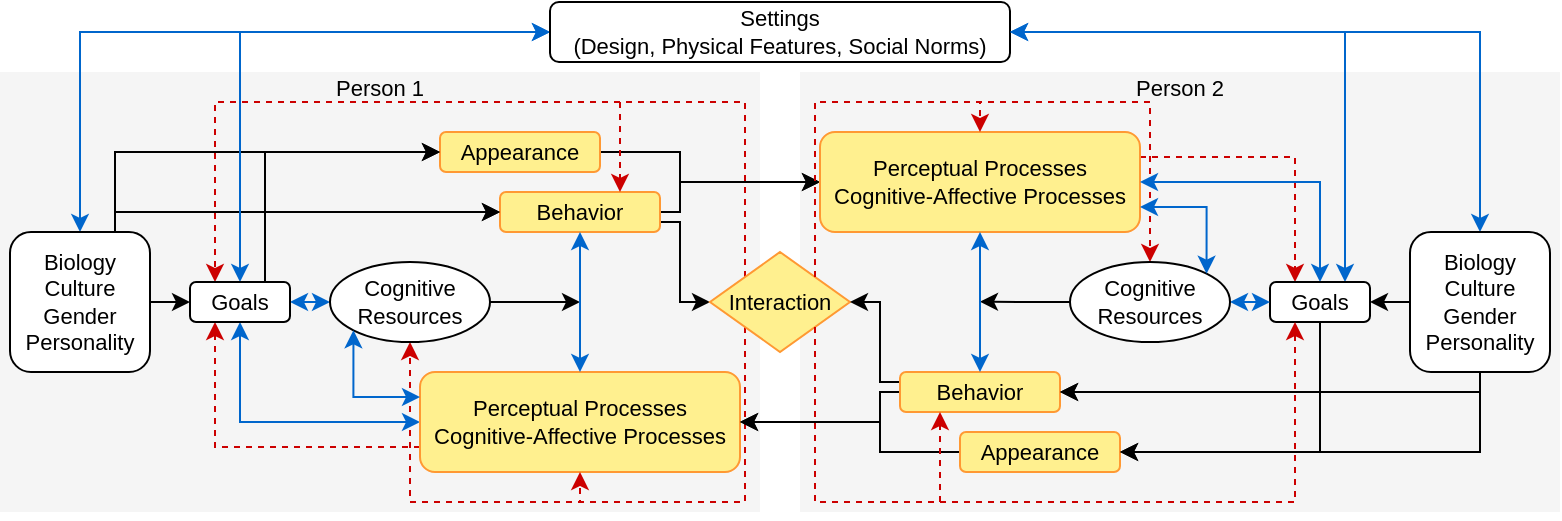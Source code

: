 <mxfile version="19.0.3" type="device"><diagram id="a6X-rl45QJ9R6NUDrRio" name="Page-1"><mxGraphModel dx="981" dy="597" grid="1" gridSize="5" guides="1" tooltips="1" connect="1" arrows="1" fold="1" page="1" pageScale="1" pageWidth="850" pageHeight="1100" background="none" math="0" shadow="0"><root><mxCell id="0"/><mxCell id="1" parent="0"/><mxCell id="cc__4Yp0AOjq2kaS9F5L-81" value="" style="rounded=0;whiteSpace=wrap;html=1;strokeColor=none;fillColor=#f5f5f5;fontColor=#333333;" vertex="1" parent="1"><mxGeometry x="420" y="55" width="380" height="220" as="geometry"/></mxCell><mxCell id="cc__4Yp0AOjq2kaS9F5L-80" value="" style="rounded=0;whiteSpace=wrap;html=1;strokeColor=none;fillColor=#f5f5f5;fontColor=#333333;" vertex="1" parent="1"><mxGeometry x="20" y="55" width="380" height="220" as="geometry"/></mxCell><mxCell id="cc__4Yp0AOjq2kaS9F5L-73" style="edgeStyle=orthogonalEdgeStyle;rounded=0;orthogonalLoop=1;jettySize=auto;html=1;exitX=1;exitY=0;exitDx=0;exitDy=0;entryX=0.5;entryY=0;entryDx=0;entryDy=0;dashed=1;startArrow=none;startFill=0;strokeColor=#CC0000;fontSize=11;" edge="1" parent="1" source="cc__4Yp0AOjq2kaS9F5L-16" target="cc__4Yp0AOjq2kaS9F5L-49"><mxGeometry relative="1" as="geometry"><Array as="points"><mxPoint x="428" y="70"/><mxPoint x="595" y="70"/></Array><mxPoint x="432.5" y="162.5" as="sourcePoint"/><mxPoint x="515" y="90" as="targetPoint"/></mxGeometry></mxCell><mxCell id="cc__4Yp0AOjq2kaS9F5L-52" style="edgeStyle=orthogonalEdgeStyle;rounded=0;orthogonalLoop=1;jettySize=auto;html=1;dashed=1;startArrow=none;startFill=0;strokeColor=#CC0000;entryX=0.5;entryY=1;entryDx=0;entryDy=0;exitX=0;exitY=1;exitDx=0;exitDy=0;fontSize=11;" edge="1" parent="1" source="cc__4Yp0AOjq2kaS9F5L-16" target="cc__4Yp0AOjq2kaS9F5L-34"><mxGeometry relative="1" as="geometry"><Array as="points"><mxPoint x="392" y="270"/><mxPoint x="225" y="270"/></Array><mxPoint x="425" y="335" as="sourcePoint"/><mxPoint x="205" y="325" as="targetPoint"/></mxGeometry></mxCell><mxCell id="cc__4Yp0AOjq2kaS9F5L-57" style="edgeStyle=orthogonalEdgeStyle;rounded=0;orthogonalLoop=1;jettySize=auto;html=1;exitX=1;exitY=0.5;exitDx=0;exitDy=0;entryX=0;entryY=0.5;entryDx=0;entryDy=0;fontSize=11;" edge="1" parent="1" source="cc__4Yp0AOjq2kaS9F5L-3" target="cc__4Yp0AOjq2kaS9F5L-22"><mxGeometry relative="1" as="geometry"><Array as="points"><mxPoint x="360" y="95"/><mxPoint x="360" y="110"/></Array></mxGeometry></mxCell><mxCell id="cc__4Yp0AOjq2kaS9F5L-3" value="Appearance" style="rounded=1;whiteSpace=wrap;html=1;strokeColor=#FF9933;fillColor=#FFF08F;fontSize=11;" vertex="1" parent="1"><mxGeometry x="240" y="85" width="80" height="20" as="geometry"/></mxCell><mxCell id="cc__4Yp0AOjq2kaS9F5L-4" style="edgeStyle=orthogonalEdgeStyle;rounded=0;orthogonalLoop=1;jettySize=auto;html=1;exitX=1;exitY=0.75;exitDx=0;exitDy=0;entryX=0;entryY=0.5;entryDx=0;entryDy=0;fontSize=11;" edge="1" parent="1" source="cc__4Yp0AOjq2kaS9F5L-5" target="cc__4Yp0AOjq2kaS9F5L-16"><mxGeometry relative="1" as="geometry"><Array as="points"><mxPoint x="360" y="130"/><mxPoint x="360" y="170"/></Array></mxGeometry></mxCell><mxCell id="cc__4Yp0AOjq2kaS9F5L-55" style="edgeStyle=orthogonalEdgeStyle;rounded=0;orthogonalLoop=1;jettySize=auto;html=1;exitX=1;exitY=0.5;exitDx=0;exitDy=0;entryX=0;entryY=0.5;entryDx=0;entryDy=0;fontSize=11;" edge="1" parent="1" source="cc__4Yp0AOjq2kaS9F5L-5" target="cc__4Yp0AOjq2kaS9F5L-22"><mxGeometry relative="1" as="geometry"><Array as="points"><mxPoint x="360" y="125"/><mxPoint x="360" y="110"/></Array></mxGeometry></mxCell><mxCell id="cc__4Yp0AOjq2kaS9F5L-5" value="Behavior" style="rounded=1;whiteSpace=wrap;html=1;strokeColor=#FF9933;fillColor=#FFF08F;fontSize=11;" vertex="1" parent="1"><mxGeometry x="270" y="115" width="80" height="20" as="geometry"/></mxCell><mxCell id="cc__4Yp0AOjq2kaS9F5L-6" style="edgeStyle=orthogonalEdgeStyle;rounded=0;orthogonalLoop=1;jettySize=auto;html=1;exitX=0;exitY=0.5;exitDx=0;exitDy=0;entryX=0.5;entryY=1;entryDx=0;entryDy=0;startArrow=classic;startFill=1;strokeColor=#0066CC;fontSize=11;" edge="1" parent="1" source="cc__4Yp0AOjq2kaS9F5L-8" target="cc__4Yp0AOjq2kaS9F5L-32"><mxGeometry relative="1" as="geometry"/></mxCell><mxCell id="cc__4Yp0AOjq2kaS9F5L-7" style="edgeStyle=orthogonalEdgeStyle;rounded=0;orthogonalLoop=1;jettySize=auto;html=1;exitX=0;exitY=0.75;exitDx=0;exitDy=0;entryX=0.25;entryY=1;entryDx=0;entryDy=0;dashed=1;startArrow=none;startFill=0;strokeColor=#CC0000;fontSize=11;" edge="1" parent="1" source="cc__4Yp0AOjq2kaS9F5L-8" target="cc__4Yp0AOjq2kaS9F5L-32"><mxGeometry relative="1" as="geometry"/></mxCell><mxCell id="cc__4Yp0AOjq2kaS9F5L-8" value="&lt;div style=&quot;font-size: 11px;&quot;&gt;&lt;div style=&quot;font-size: 11px;&quot;&gt;&lt;span style=&quot;background-color: initial; font-size: 11px;&quot;&gt;Perceptual Processes&lt;/span&gt;&lt;/div&gt;&lt;div style=&quot;font-size: 11px;&quot;&gt;&lt;span style=&quot;background-color: initial; font-size: 11px;&quot;&gt;Cognitive-Affective Processes&lt;/span&gt;&lt;/div&gt;&lt;/div&gt;" style="rounded=1;whiteSpace=wrap;html=1;strokeColor=#FF9933;fillColor=#FFF08F;fontSize=11;" vertex="1" parent="1"><mxGeometry x="230" y="205" width="160" height="50" as="geometry"/></mxCell><mxCell id="cc__4Yp0AOjq2kaS9F5L-9" style="edgeStyle=orthogonalEdgeStyle;rounded=0;orthogonalLoop=1;jettySize=auto;html=1;exitX=0;exitY=0;exitDx=0;exitDy=0;entryX=0.75;entryY=0;entryDx=0;entryDy=0;startArrow=none;startFill=0;strokeColor=#CC0000;dashed=1;fontSize=11;" edge="1" parent="1" source="cc__4Yp0AOjq2kaS9F5L-16" target="cc__4Yp0AOjq2kaS9F5L-5"><mxGeometry relative="1" as="geometry"><Array as="points"><mxPoint x="392" y="70"/><mxPoint x="330" y="70"/></Array></mxGeometry></mxCell><mxCell id="cc__4Yp0AOjq2kaS9F5L-10" style="edgeStyle=orthogonalEdgeStyle;rounded=0;orthogonalLoop=1;jettySize=auto;html=1;exitX=0;exitY=0;exitDx=0;exitDy=0;dashed=1;startArrow=none;startFill=0;strokeColor=#CC0000;entryX=0.25;entryY=0;entryDx=0;entryDy=0;fontSize=11;" edge="1" parent="1" source="cc__4Yp0AOjq2kaS9F5L-16" target="cc__4Yp0AOjq2kaS9F5L-32"><mxGeometry relative="1" as="geometry"><Array as="points"><mxPoint x="392" y="70"/><mxPoint x="128" y="70"/></Array><mxPoint x="185" y="35" as="targetPoint"/></mxGeometry></mxCell><mxCell id="cc__4Yp0AOjq2kaS9F5L-11" style="edgeStyle=orthogonalEdgeStyle;rounded=0;orthogonalLoop=1;jettySize=auto;html=1;exitX=0;exitY=1;exitDx=0;exitDy=0;entryX=0.5;entryY=1;entryDx=0;entryDy=0;dashed=1;startArrow=none;startFill=0;strokeColor=#CC0000;fontSize=11;" edge="1" parent="1" source="cc__4Yp0AOjq2kaS9F5L-16" target="cc__4Yp0AOjq2kaS9F5L-8"><mxGeometry relative="1" as="geometry"><Array as="points"><mxPoint x="392" y="270"/><mxPoint x="310" y="270"/></Array><mxPoint x="400" y="195" as="sourcePoint"/></mxGeometry></mxCell><mxCell id="cc__4Yp0AOjq2kaS9F5L-16" value="Interaction" style="rhombus;whiteSpace=wrap;html=1;strokeColor=#FF9933;fillColor=#FFF08F;fontSize=11;" vertex="1" parent="1"><mxGeometry x="375" y="145" width="70" height="50" as="geometry"/></mxCell><mxCell id="cc__4Yp0AOjq2kaS9F5L-60" style="edgeStyle=orthogonalEdgeStyle;rounded=0;orthogonalLoop=1;jettySize=auto;html=1;exitX=0;exitY=0.5;exitDx=0;exitDy=0;entryX=1;entryY=0.5;entryDx=0;entryDy=0;fontSize=11;" edge="1" parent="1" source="cc__4Yp0AOjq2kaS9F5L-17" target="cc__4Yp0AOjq2kaS9F5L-8"><mxGeometry relative="1" as="geometry"><Array as="points"><mxPoint x="460" y="245"/><mxPoint x="460" y="230"/></Array></mxGeometry></mxCell><mxCell id="cc__4Yp0AOjq2kaS9F5L-17" value="Appearance" style="rounded=1;whiteSpace=wrap;html=1;strokeColor=#FF9933;fillColor=#FFF08F;fontSize=11;" vertex="1" parent="1"><mxGeometry x="500" y="235" width="80" height="20" as="geometry"/></mxCell><mxCell id="cc__4Yp0AOjq2kaS9F5L-18" style="edgeStyle=orthogonalEdgeStyle;rounded=0;orthogonalLoop=1;jettySize=auto;html=1;entryX=1;entryY=0.5;entryDx=0;entryDy=0;exitX=0;exitY=0.25;exitDx=0;exitDy=0;fontSize=11;" edge="1" parent="1" source="cc__4Yp0AOjq2kaS9F5L-19" target="cc__4Yp0AOjq2kaS9F5L-16"><mxGeometry relative="1" as="geometry"><Array as="points"><mxPoint x="460" y="210"/><mxPoint x="460" y="170"/></Array><mxPoint x="455" y="345" as="sourcePoint"/></mxGeometry></mxCell><mxCell id="cc__4Yp0AOjq2kaS9F5L-58" style="edgeStyle=orthogonalEdgeStyle;rounded=0;orthogonalLoop=1;jettySize=auto;html=1;exitX=0;exitY=0.5;exitDx=0;exitDy=0;entryX=1;entryY=0.5;entryDx=0;entryDy=0;fontSize=11;" edge="1" parent="1" source="cc__4Yp0AOjq2kaS9F5L-19" target="cc__4Yp0AOjq2kaS9F5L-8"><mxGeometry relative="1" as="geometry"><Array as="points"><mxPoint x="460" y="215"/><mxPoint x="460" y="230"/></Array></mxGeometry></mxCell><mxCell id="cc__4Yp0AOjq2kaS9F5L-19" value="Behavior" style="rounded=1;whiteSpace=wrap;html=1;strokeColor=#FF9933;fillColor=#FFF08F;fontSize=11;" vertex="1" parent="1"><mxGeometry x="470" y="205" width="80" height="20" as="geometry"/></mxCell><mxCell id="cc__4Yp0AOjq2kaS9F5L-21" style="edgeStyle=orthogonalEdgeStyle;rounded=0;orthogonalLoop=1;jettySize=auto;html=1;exitX=1;exitY=0.25;exitDx=0;exitDy=0;entryX=0.25;entryY=0;entryDx=0;entryDy=0;dashed=1;startArrow=none;startFill=0;strokeColor=#CC0000;fontSize=11;" edge="1" parent="1" source="cc__4Yp0AOjq2kaS9F5L-22" target="cc__4Yp0AOjq2kaS9F5L-46"><mxGeometry relative="1" as="geometry"/></mxCell><mxCell id="cc__4Yp0AOjq2kaS9F5L-22" value="&lt;div style=&quot;font-size: 11px;&quot;&gt;&lt;span style=&quot;background-color: initial; font-size: 11px;&quot;&gt;Perceptual Processes&lt;/span&gt;&lt;/div&gt;&lt;div style=&quot;font-size: 11px;&quot;&gt;&lt;span style=&quot;background-color: initial; font-size: 11px;&quot;&gt;Cognitive-Affective Processes&lt;/span&gt;&lt;br style=&quot;font-size: 11px;&quot;&gt;&lt;/div&gt;" style="rounded=1;whiteSpace=wrap;html=1;strokeColor=#FF9933;fillColor=#FFF08F;fontSize=11;" vertex="1" parent="1"><mxGeometry x="430" y="85" width="160" height="50" as="geometry"/></mxCell><mxCell id="cc__4Yp0AOjq2kaS9F5L-23" style="edgeStyle=orthogonalEdgeStyle;rounded=0;orthogonalLoop=1;jettySize=auto;html=1;exitX=1;exitY=0.5;exitDx=0;exitDy=0;entryX=0;entryY=0.5;entryDx=0;entryDy=0;fontSize=11;" edge="1" parent="1" source="cc__4Yp0AOjq2kaS9F5L-27" target="cc__4Yp0AOjq2kaS9F5L-32"><mxGeometry relative="1" as="geometry"/></mxCell><mxCell id="cc__4Yp0AOjq2kaS9F5L-24" style="edgeStyle=orthogonalEdgeStyle;rounded=0;orthogonalLoop=1;jettySize=auto;html=1;exitX=0.5;exitY=0;exitDx=0;exitDy=0;entryX=0;entryY=0.5;entryDx=0;entryDy=0;startArrow=classic;startFill=1;strokeColor=#0066CC;fontSize=11;" edge="1" parent="1" source="cc__4Yp0AOjq2kaS9F5L-27" target="cc__4Yp0AOjq2kaS9F5L-33"><mxGeometry relative="1" as="geometry"/></mxCell><mxCell id="cc__4Yp0AOjq2kaS9F5L-25" style="edgeStyle=orthogonalEdgeStyle;rounded=0;orthogonalLoop=1;jettySize=auto;html=1;exitX=0.75;exitY=0;exitDx=0;exitDy=0;entryX=0;entryY=0.5;entryDx=0;entryDy=0;fontSize=11;" edge="1" parent="1" source="cc__4Yp0AOjq2kaS9F5L-27" target="cc__4Yp0AOjq2kaS9F5L-5"><mxGeometry relative="1" as="geometry"><Array as="points"><mxPoint x="78" y="125"/></Array></mxGeometry></mxCell><mxCell id="cc__4Yp0AOjq2kaS9F5L-26" style="edgeStyle=orthogonalEdgeStyle;rounded=0;orthogonalLoop=1;jettySize=auto;html=1;exitX=0.75;exitY=0;exitDx=0;exitDy=0;entryX=0;entryY=0.5;entryDx=0;entryDy=0;fontSize=11;" edge="1" parent="1" source="cc__4Yp0AOjq2kaS9F5L-27" target="cc__4Yp0AOjq2kaS9F5L-3"><mxGeometry relative="1" as="geometry"><Array as="points"><mxPoint x="78" y="95"/></Array></mxGeometry></mxCell><mxCell id="cc__4Yp0AOjq2kaS9F5L-27" value="&lt;div style=&quot;font-size: 11px;&quot;&gt;Biology&lt;/div&gt;&lt;div style=&quot;font-size: 11px;&quot;&gt;Culture&lt;/div&gt;&lt;div style=&quot;font-size: 11px;&quot;&gt;Gender&lt;/div&gt;&lt;div style=&quot;font-size: 11px;&quot;&gt;Personality&lt;br style=&quot;font-size: 11px;&quot;&gt;&lt;/div&gt;" style="rounded=1;whiteSpace=wrap;html=1;fontSize=11;" vertex="1" parent="1"><mxGeometry x="25" y="135" width="70" height="70" as="geometry"/></mxCell><mxCell id="cc__4Yp0AOjq2kaS9F5L-28" style="edgeStyle=orthogonalEdgeStyle;rounded=0;orthogonalLoop=1;jettySize=auto;html=1;exitX=0.75;exitY=0;exitDx=0;exitDy=0;entryX=0;entryY=0.5;entryDx=0;entryDy=0;fontSize=11;" edge="1" parent="1" source="cc__4Yp0AOjq2kaS9F5L-32" target="cc__4Yp0AOjq2kaS9F5L-3"><mxGeometry relative="1" as="geometry"/></mxCell><mxCell id="cc__4Yp0AOjq2kaS9F5L-29" style="edgeStyle=orthogonalEdgeStyle;rounded=0;orthogonalLoop=1;jettySize=auto;html=1;exitX=0.5;exitY=0;exitDx=0;exitDy=0;entryX=0;entryY=0.5;entryDx=0;entryDy=0;startArrow=classic;startFill=1;strokeColor=#0066CC;fontSize=11;" edge="1" parent="1" source="cc__4Yp0AOjq2kaS9F5L-32" target="cc__4Yp0AOjq2kaS9F5L-33"><mxGeometry relative="1" as="geometry"/></mxCell><mxCell id="cc__4Yp0AOjq2kaS9F5L-30" style="edgeStyle=orthogonalEdgeStyle;rounded=0;orthogonalLoop=1;jettySize=auto;html=1;exitX=1;exitY=0.5;exitDx=0;exitDy=0;entryX=0;entryY=0.5;entryDx=0;entryDy=0;startArrow=classic;startFill=1;strokeColor=#0066CC;fontSize=11;" edge="1" parent="1" source="cc__4Yp0AOjq2kaS9F5L-32" target="cc__4Yp0AOjq2kaS9F5L-34"><mxGeometry relative="1" as="geometry"/></mxCell><mxCell id="cc__4Yp0AOjq2kaS9F5L-31" style="edgeStyle=orthogonalEdgeStyle;rounded=0;orthogonalLoop=1;jettySize=auto;html=1;exitX=0.75;exitY=0;exitDx=0;exitDy=0;entryX=0;entryY=0.5;entryDx=0;entryDy=0;fontSize=11;" edge="1" parent="1" source="cc__4Yp0AOjq2kaS9F5L-32" target="cc__4Yp0AOjq2kaS9F5L-5"><mxGeometry relative="1" as="geometry"/></mxCell><mxCell id="cc__4Yp0AOjq2kaS9F5L-32" value="&lt;div style=&quot;font-size: 11px;&quot;&gt;Goals&lt;/div&gt;" style="rounded=1;whiteSpace=wrap;html=1;fontSize=11;" vertex="1" parent="1"><mxGeometry x="115" y="160" width="50" height="20" as="geometry"/></mxCell><mxCell id="cc__4Yp0AOjq2kaS9F5L-33" value="&lt;span style=&quot;font-size: 11px;&quot;&gt;&lt;span style=&quot;background-color: initial; font-size: 11px;&quot;&gt;Settings&lt;/span&gt;&lt;/span&gt;&lt;br style=&quot;font-size: 11px;&quot;&gt;&lt;div style=&quot;font-size: 11px;&quot;&gt;(Design, Physical Features, Social Norms)&lt;br style=&quot;font-size: 11px;&quot;&gt;&lt;/div&gt;" style="rounded=1;whiteSpace=wrap;html=1;fontSize=11;" vertex="1" parent="1"><mxGeometry x="295" y="20" width="230" height="30" as="geometry"/></mxCell><mxCell id="cc__4Yp0AOjq2kaS9F5L-64" style="edgeStyle=orthogonalEdgeStyle;rounded=0;orthogonalLoop=1;jettySize=auto;html=1;exitX=1;exitY=0.5;exitDx=0;exitDy=0;fontSize=11;" edge="1" parent="1" source="cc__4Yp0AOjq2kaS9F5L-34"><mxGeometry relative="1" as="geometry"><mxPoint x="310" y="170" as="targetPoint"/></mxGeometry></mxCell><mxCell id="cc__4Yp0AOjq2kaS9F5L-34" value="Cognitive Resources" style="ellipse;whiteSpace=wrap;html=1;fontSize=11;" vertex="1" parent="1"><mxGeometry x="185" y="150" width="80" height="40" as="geometry"/></mxCell><mxCell id="cc__4Yp0AOjq2kaS9F5L-39" style="edgeStyle=orthogonalEdgeStyle;rounded=0;orthogonalLoop=1;jettySize=auto;html=1;exitX=0.5;exitY=0;exitDx=0;exitDy=0;entryX=1;entryY=0.5;entryDx=0;entryDy=0;startArrow=classic;startFill=1;strokeColor=#0066CC;fontSize=11;" edge="1" parent="1" source="cc__4Yp0AOjq2kaS9F5L-41" target="cc__4Yp0AOjq2kaS9F5L-33"><mxGeometry relative="1" as="geometry"/></mxCell><mxCell id="cc__4Yp0AOjq2kaS9F5L-40" style="edgeStyle=orthogonalEdgeStyle;rounded=0;orthogonalLoop=1;jettySize=auto;html=1;exitX=0;exitY=0.5;exitDx=0;exitDy=0;entryX=1;entryY=0.5;entryDx=0;entryDy=0;fontSize=11;" edge="1" parent="1" source="cc__4Yp0AOjq2kaS9F5L-41" target="cc__4Yp0AOjq2kaS9F5L-46"><mxGeometry relative="1" as="geometry"/></mxCell><mxCell id="cc__4Yp0AOjq2kaS9F5L-76" style="edgeStyle=orthogonalEdgeStyle;rounded=0;orthogonalLoop=1;jettySize=auto;html=1;exitX=0.5;exitY=1;exitDx=0;exitDy=0;entryX=1;entryY=0.5;entryDx=0;entryDy=0;fontSize=11;" edge="1" parent="1" source="cc__4Yp0AOjq2kaS9F5L-41" target="cc__4Yp0AOjq2kaS9F5L-19"><mxGeometry relative="1" as="geometry"><Array as="points"><mxPoint x="760" y="215"/></Array></mxGeometry></mxCell><mxCell id="cc__4Yp0AOjq2kaS9F5L-77" style="edgeStyle=orthogonalEdgeStyle;rounded=0;orthogonalLoop=1;jettySize=auto;html=1;exitX=0.5;exitY=1;exitDx=0;exitDy=0;entryX=1;entryY=0.5;entryDx=0;entryDy=0;fontSize=11;" edge="1" parent="1" source="cc__4Yp0AOjq2kaS9F5L-41" target="cc__4Yp0AOjq2kaS9F5L-17"><mxGeometry relative="1" as="geometry"/></mxCell><mxCell id="cc__4Yp0AOjq2kaS9F5L-41" value="&lt;div style=&quot;font-size: 11px;&quot;&gt;Biology&lt;/div&gt;&lt;div style=&quot;font-size: 11px;&quot;&gt;Culture&lt;/div&gt;&lt;div style=&quot;font-size: 11px;&quot;&gt;Gender&lt;/div&gt;&lt;div style=&quot;font-size: 11px;&quot;&gt;Personality&lt;br style=&quot;font-size: 11px;&quot;&gt;&lt;/div&gt;" style="rounded=1;whiteSpace=wrap;html=1;fontSize=11;" vertex="1" parent="1"><mxGeometry x="725" y="135" width="70" height="70" as="geometry"/></mxCell><mxCell id="cc__4Yp0AOjq2kaS9F5L-44" style="edgeStyle=orthogonalEdgeStyle;rounded=0;orthogonalLoop=1;jettySize=auto;html=1;exitX=0.75;exitY=0;exitDx=0;exitDy=0;entryX=1;entryY=0.5;entryDx=0;entryDy=0;startArrow=classic;startFill=1;strokeColor=#0066CC;fontSize=11;" edge="1" parent="1" source="cc__4Yp0AOjq2kaS9F5L-46" target="cc__4Yp0AOjq2kaS9F5L-33"><mxGeometry relative="1" as="geometry"/></mxCell><mxCell id="cc__4Yp0AOjq2kaS9F5L-45" style="edgeStyle=orthogonalEdgeStyle;rounded=0;orthogonalLoop=1;jettySize=auto;html=1;exitX=0.5;exitY=0;exitDx=0;exitDy=0;entryX=1;entryY=0.5;entryDx=0;entryDy=0;startArrow=classic;startFill=1;strokeColor=#0066CC;fontSize=11;" edge="1" parent="1" source="cc__4Yp0AOjq2kaS9F5L-46" target="cc__4Yp0AOjq2kaS9F5L-22"><mxGeometry relative="1" as="geometry"/></mxCell><mxCell id="cc__4Yp0AOjq2kaS9F5L-74" style="edgeStyle=orthogonalEdgeStyle;rounded=0;orthogonalLoop=1;jettySize=auto;html=1;exitX=0.5;exitY=1;exitDx=0;exitDy=0;entryX=1;entryY=0.5;entryDx=0;entryDy=0;fontSize=11;" edge="1" parent="1" source="cc__4Yp0AOjq2kaS9F5L-46" target="cc__4Yp0AOjq2kaS9F5L-19"><mxGeometry relative="1" as="geometry"/></mxCell><mxCell id="cc__4Yp0AOjq2kaS9F5L-75" style="edgeStyle=orthogonalEdgeStyle;rounded=0;orthogonalLoop=1;jettySize=auto;html=1;exitX=0.5;exitY=1;exitDx=0;exitDy=0;entryX=1;entryY=0.5;entryDx=0;entryDy=0;fontSize=11;" edge="1" parent="1" source="cc__4Yp0AOjq2kaS9F5L-46" target="cc__4Yp0AOjq2kaS9F5L-17"><mxGeometry relative="1" as="geometry"/></mxCell><mxCell id="cc__4Yp0AOjq2kaS9F5L-46" value="&lt;div style=&quot;font-size: 11px;&quot;&gt;Goals&lt;/div&gt;" style="rounded=1;whiteSpace=wrap;html=1;fontSize=11;" vertex="1" parent="1"><mxGeometry x="655" y="160" width="50" height="20" as="geometry"/></mxCell><mxCell id="cc__4Yp0AOjq2kaS9F5L-48" style="edgeStyle=orthogonalEdgeStyle;rounded=0;orthogonalLoop=1;jettySize=auto;html=1;exitX=1;exitY=0.5;exitDx=0;exitDy=0;entryX=0;entryY=0.5;entryDx=0;entryDy=0;startArrow=classic;startFill=1;strokeColor=#0066CC;fontSize=11;" edge="1" parent="1" source="cc__4Yp0AOjq2kaS9F5L-49" target="cc__4Yp0AOjq2kaS9F5L-46"><mxGeometry relative="1" as="geometry"/></mxCell><mxCell id="cc__4Yp0AOjq2kaS9F5L-71" style="edgeStyle=orthogonalEdgeStyle;rounded=0;orthogonalLoop=1;jettySize=auto;html=1;exitX=0;exitY=0.5;exitDx=0;exitDy=0;fontSize=11;" edge="1" parent="1" source="cc__4Yp0AOjq2kaS9F5L-49"><mxGeometry relative="1" as="geometry"><mxPoint x="510" y="169.857" as="targetPoint"/></mxGeometry></mxCell><mxCell id="cc__4Yp0AOjq2kaS9F5L-49" value="Cognitive Resources" style="ellipse;whiteSpace=wrap;html=1;fontSize=11;" vertex="1" parent="1"><mxGeometry x="555" y="150" width="80" height="40" as="geometry"/></mxCell><mxCell id="cc__4Yp0AOjq2kaS9F5L-50" value="&lt;span style=&quot;font-size: 11px;&quot;&gt;Person 1&lt;/span&gt;" style="text;html=1;strokeColor=none;fillColor=none;align=center;verticalAlign=middle;whiteSpace=wrap;rounded=0;fontSize=11;fontStyle=0" vertex="1" parent="1"><mxGeometry x="170" y="55" width="80" height="15" as="geometry"/></mxCell><mxCell id="cc__4Yp0AOjq2kaS9F5L-51" value="&lt;span style=&quot;font-size: 11px;&quot;&gt;Person 2&lt;/span&gt;" style="text;html=1;strokeColor=none;fillColor=none;align=center;verticalAlign=middle;whiteSpace=wrap;rounded=0;fontSize=11;fontStyle=0" vertex="1" parent="1"><mxGeometry x="570" y="55" width="80" height="15" as="geometry"/></mxCell><mxCell id="cc__4Yp0AOjq2kaS9F5L-63" style="edgeStyle=orthogonalEdgeStyle;rounded=0;orthogonalLoop=1;jettySize=auto;html=1;exitX=0.5;exitY=1;exitDx=0;exitDy=0;entryX=0.5;entryY=0;entryDx=0;entryDy=0;startArrow=classic;startFill=1;strokeColor=#0066CC;fontSize=11;" edge="1" parent="1" source="cc__4Yp0AOjq2kaS9F5L-5" target="cc__4Yp0AOjq2kaS9F5L-8"><mxGeometry relative="1" as="geometry"><mxPoint x="170" y="170" as="sourcePoint"/><mxPoint x="190" y="170" as="targetPoint"/></mxGeometry></mxCell><mxCell id="cc__4Yp0AOjq2kaS9F5L-66" style="edgeStyle=orthogonalEdgeStyle;rounded=0;orthogonalLoop=1;jettySize=auto;html=1;exitX=0;exitY=1;exitDx=0;exitDy=0;entryX=0;entryY=0.25;entryDx=0;entryDy=0;startArrow=classic;startFill=1;strokeColor=#0066CC;fontSize=11;" edge="1" parent="1" source="cc__4Yp0AOjq2kaS9F5L-34" target="cc__4Yp0AOjq2kaS9F5L-8"><mxGeometry relative="1" as="geometry"><mxPoint x="315" y="140" as="sourcePoint"/><mxPoint x="315" y="210.0" as="targetPoint"/><Array as="points"><mxPoint x="197" y="218"/></Array></mxGeometry></mxCell><mxCell id="cc__4Yp0AOjq2kaS9F5L-68" style="edgeStyle=orthogonalEdgeStyle;rounded=0;orthogonalLoop=1;jettySize=auto;html=1;exitX=1;exitY=0;exitDx=0;exitDy=0;entryX=0.5;entryY=0;entryDx=0;entryDy=0;dashed=1;startArrow=none;startFill=0;strokeColor=#CC0000;fontSize=11;" edge="1" parent="1" source="cc__4Yp0AOjq2kaS9F5L-16" target="cc__4Yp0AOjq2kaS9F5L-22"><mxGeometry relative="1" as="geometry"><Array as="points"><mxPoint x="428" y="70"/><mxPoint x="510" y="70"/></Array><mxPoint x="397.5" y="187.5" as="sourcePoint"/><mxPoint x="315" y="260" as="targetPoint"/></mxGeometry></mxCell><mxCell id="cc__4Yp0AOjq2kaS9F5L-69" style="edgeStyle=orthogonalEdgeStyle;rounded=0;orthogonalLoop=1;jettySize=auto;html=1;exitX=0.5;exitY=1;exitDx=0;exitDy=0;entryX=0.5;entryY=0;entryDx=0;entryDy=0;startArrow=classic;startFill=1;strokeColor=#0066CC;fontSize=11;" edge="1" parent="1" source="cc__4Yp0AOjq2kaS9F5L-22" target="cc__4Yp0AOjq2kaS9F5L-19"><mxGeometry relative="1" as="geometry"><mxPoint x="509.76" y="145" as="sourcePoint"/><mxPoint x="509.76" y="215.0" as="targetPoint"/></mxGeometry></mxCell><mxCell id="cc__4Yp0AOjq2kaS9F5L-72" style="edgeStyle=orthogonalEdgeStyle;rounded=0;orthogonalLoop=1;jettySize=auto;html=1;exitX=1;exitY=0;exitDx=0;exitDy=0;entryX=1;entryY=0.75;entryDx=0;entryDy=0;startArrow=classic;startFill=1;strokeColor=#0066CC;fontSize=11;" edge="1" parent="1" source="cc__4Yp0AOjq2kaS9F5L-49" target="cc__4Yp0AOjq2kaS9F5L-22"><mxGeometry relative="1" as="geometry"><mxPoint x="685" y="165" as="sourcePoint"/><mxPoint x="595" y="127.5" as="targetPoint"/></mxGeometry></mxCell><mxCell id="cc__4Yp0AOjq2kaS9F5L-78" style="edgeStyle=orthogonalEdgeStyle;rounded=0;orthogonalLoop=1;jettySize=auto;html=1;exitX=1;exitY=1;exitDx=0;exitDy=0;entryX=0.25;entryY=1;entryDx=0;entryDy=0;dashed=1;startArrow=none;startFill=0;strokeColor=#CC0000;fontSize=11;" edge="1" parent="1" source="cc__4Yp0AOjq2kaS9F5L-16" target="cc__4Yp0AOjq2kaS9F5L-19"><mxGeometry relative="1" as="geometry"><Array as="points"><mxPoint x="428" y="270"/><mxPoint x="490" y="270"/></Array><mxPoint x="397.5" y="187.5" as="sourcePoint"/><mxPoint x="315" y="260" as="targetPoint"/></mxGeometry></mxCell><mxCell id="cc__4Yp0AOjq2kaS9F5L-79" style="edgeStyle=orthogonalEdgeStyle;rounded=0;orthogonalLoop=1;jettySize=auto;html=1;exitX=1;exitY=1;exitDx=0;exitDy=0;entryX=0.25;entryY=1;entryDx=0;entryDy=0;dashed=1;startArrow=none;startFill=0;strokeColor=#CC0000;fontSize=11;" edge="1" parent="1" source="cc__4Yp0AOjq2kaS9F5L-16" target="cc__4Yp0AOjq2kaS9F5L-46"><mxGeometry relative="1" as="geometry"><Array as="points"><mxPoint x="428" y="270"/><mxPoint x="668" y="270"/></Array><mxPoint x="432.5" y="187.5" as="sourcePoint"/><mxPoint x="495" y="230" as="targetPoint"/></mxGeometry></mxCell></root></mxGraphModel></diagram></mxfile>